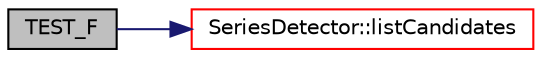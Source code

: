 digraph "TEST_F"
{
 // LATEX_PDF_SIZE
  edge [fontname="Helvetica",fontsize="10",labelfontname="Helvetica",labelfontsize="10"];
  node [fontname="Helvetica",fontsize="10",shape=record];
  rankdir="LR";
  Node1 [label="TEST_F",height=0.2,width=0.4,color="black", fillcolor="grey75", style="filled", fontcolor="black",tooltip=" "];
  Node1 -> Node2 [color="midnightblue",fontsize="10",style="solid",fontname="Helvetica"];
  Node2 [label="SeriesDetector::listCandidates",height=0.2,width=0.4,color="red", fillcolor="white", style="filled",URL="$class_series_detector.html#a7fb133fe47e82c32db512738a9e02742",tooltip=" "];
}
